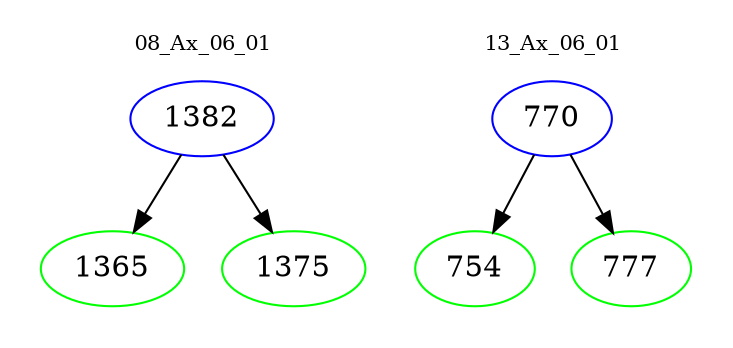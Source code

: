 digraph{
subgraph cluster_0 {
color = white
label = "08_Ax_06_01";
fontsize=10;
T0_1382 [label="1382", color="blue"]
T0_1382 -> T0_1365 [color="black"]
T0_1365 [label="1365", color="green"]
T0_1382 -> T0_1375 [color="black"]
T0_1375 [label="1375", color="green"]
}
subgraph cluster_1 {
color = white
label = "13_Ax_06_01";
fontsize=10;
T1_770 [label="770", color="blue"]
T1_770 -> T1_754 [color="black"]
T1_754 [label="754", color="green"]
T1_770 -> T1_777 [color="black"]
T1_777 [label="777", color="green"]
}
}
